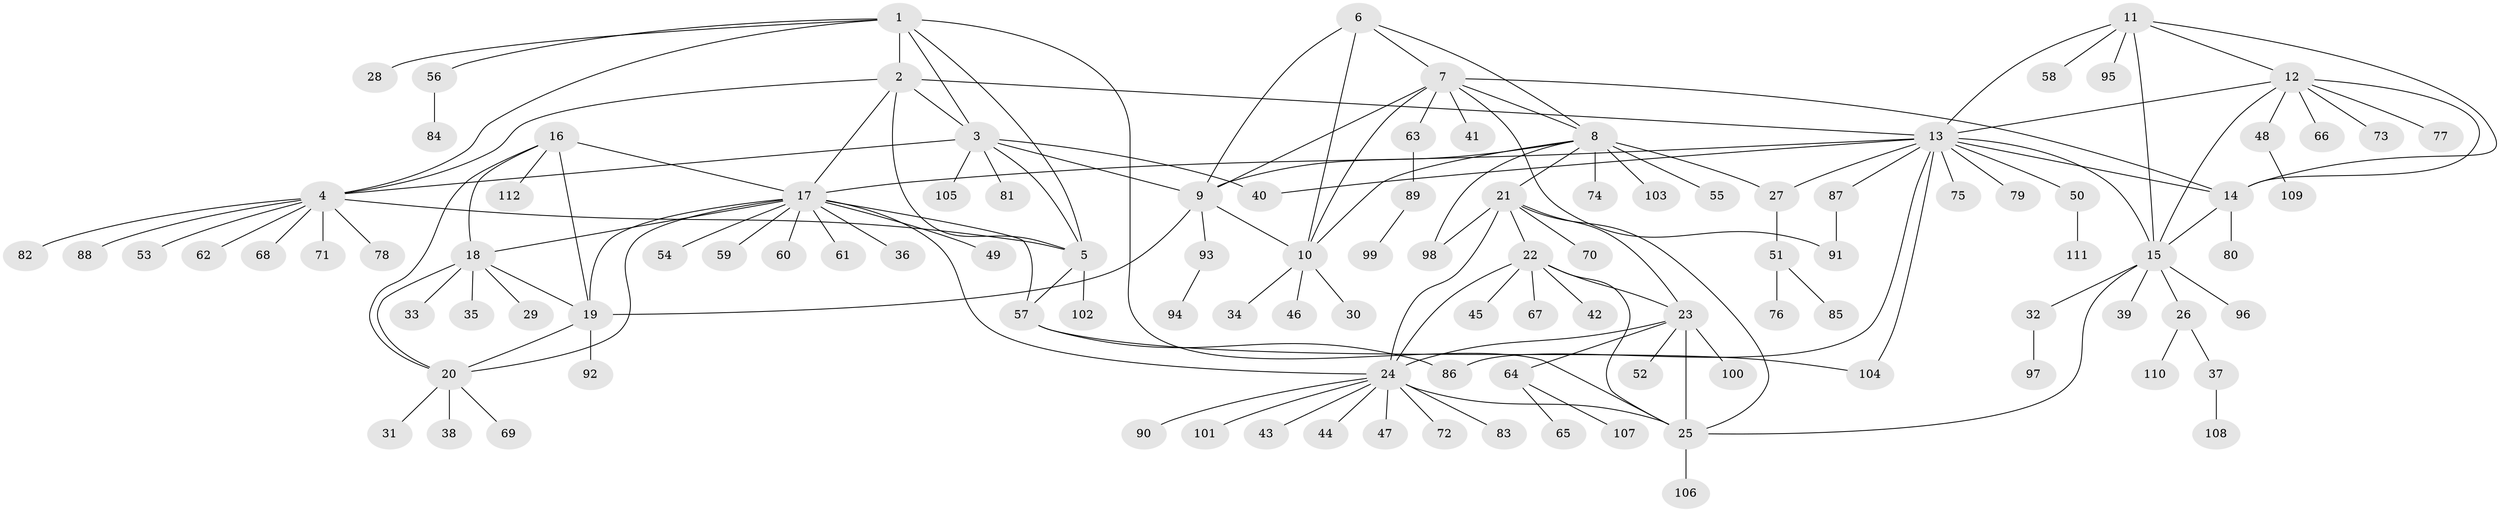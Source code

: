 // coarse degree distribution, {7: 0.011764705882352941, 6: 0.08235294117647059, 11: 0.03529411764705882, 2: 0.10588235294117647, 9: 0.011764705882352941, 4: 0.03529411764705882, 18: 0.011764705882352941, 5: 0.011764705882352941, 14: 0.011764705882352941, 3: 0.011764705882352941, 1: 0.6705882352941176}
// Generated by graph-tools (version 1.1) at 2025/52/02/27/25 19:52:21]
// undirected, 112 vertices, 154 edges
graph export_dot {
graph [start="1"]
  node [color=gray90,style=filled];
  1;
  2;
  3;
  4;
  5;
  6;
  7;
  8;
  9;
  10;
  11;
  12;
  13;
  14;
  15;
  16;
  17;
  18;
  19;
  20;
  21;
  22;
  23;
  24;
  25;
  26;
  27;
  28;
  29;
  30;
  31;
  32;
  33;
  34;
  35;
  36;
  37;
  38;
  39;
  40;
  41;
  42;
  43;
  44;
  45;
  46;
  47;
  48;
  49;
  50;
  51;
  52;
  53;
  54;
  55;
  56;
  57;
  58;
  59;
  60;
  61;
  62;
  63;
  64;
  65;
  66;
  67;
  68;
  69;
  70;
  71;
  72;
  73;
  74;
  75;
  76;
  77;
  78;
  79;
  80;
  81;
  82;
  83;
  84;
  85;
  86;
  87;
  88;
  89;
  90;
  91;
  92;
  93;
  94;
  95;
  96;
  97;
  98;
  99;
  100;
  101;
  102;
  103;
  104;
  105;
  106;
  107;
  108;
  109;
  110;
  111;
  112;
  1 -- 2;
  1 -- 3;
  1 -- 4;
  1 -- 5;
  1 -- 25;
  1 -- 28;
  1 -- 56;
  2 -- 3;
  2 -- 4;
  2 -- 5;
  2 -- 13;
  2 -- 17;
  3 -- 4;
  3 -- 5;
  3 -- 9;
  3 -- 40;
  3 -- 81;
  3 -- 105;
  4 -- 5;
  4 -- 53;
  4 -- 62;
  4 -- 68;
  4 -- 71;
  4 -- 78;
  4 -- 82;
  4 -- 88;
  5 -- 57;
  5 -- 102;
  6 -- 7;
  6 -- 8;
  6 -- 9;
  6 -- 10;
  7 -- 8;
  7 -- 9;
  7 -- 10;
  7 -- 14;
  7 -- 41;
  7 -- 63;
  7 -- 91;
  8 -- 9;
  8 -- 10;
  8 -- 21;
  8 -- 27;
  8 -- 55;
  8 -- 74;
  8 -- 98;
  8 -- 103;
  9 -- 10;
  9 -- 19;
  9 -- 93;
  10 -- 30;
  10 -- 34;
  10 -- 46;
  11 -- 12;
  11 -- 13;
  11 -- 14;
  11 -- 15;
  11 -- 58;
  11 -- 95;
  12 -- 13;
  12 -- 14;
  12 -- 15;
  12 -- 48;
  12 -- 66;
  12 -- 73;
  12 -- 77;
  13 -- 14;
  13 -- 15;
  13 -- 17;
  13 -- 27;
  13 -- 40;
  13 -- 50;
  13 -- 75;
  13 -- 79;
  13 -- 86;
  13 -- 87;
  13 -- 104;
  14 -- 15;
  14 -- 80;
  15 -- 25;
  15 -- 26;
  15 -- 32;
  15 -- 39;
  15 -- 96;
  16 -- 17;
  16 -- 18;
  16 -- 19;
  16 -- 20;
  16 -- 112;
  17 -- 18;
  17 -- 19;
  17 -- 20;
  17 -- 24;
  17 -- 36;
  17 -- 49;
  17 -- 54;
  17 -- 57;
  17 -- 59;
  17 -- 60;
  17 -- 61;
  18 -- 19;
  18 -- 20;
  18 -- 29;
  18 -- 33;
  18 -- 35;
  19 -- 20;
  19 -- 92;
  20 -- 31;
  20 -- 38;
  20 -- 69;
  21 -- 22;
  21 -- 23;
  21 -- 24;
  21 -- 25;
  21 -- 70;
  21 -- 98;
  22 -- 23;
  22 -- 24;
  22 -- 25;
  22 -- 42;
  22 -- 45;
  22 -- 67;
  23 -- 24;
  23 -- 25;
  23 -- 52;
  23 -- 64;
  23 -- 100;
  24 -- 25;
  24 -- 43;
  24 -- 44;
  24 -- 47;
  24 -- 72;
  24 -- 83;
  24 -- 90;
  24 -- 101;
  25 -- 106;
  26 -- 37;
  26 -- 110;
  27 -- 51;
  32 -- 97;
  37 -- 108;
  48 -- 109;
  50 -- 111;
  51 -- 76;
  51 -- 85;
  56 -- 84;
  57 -- 86;
  57 -- 104;
  63 -- 89;
  64 -- 65;
  64 -- 107;
  87 -- 91;
  89 -- 99;
  93 -- 94;
}
